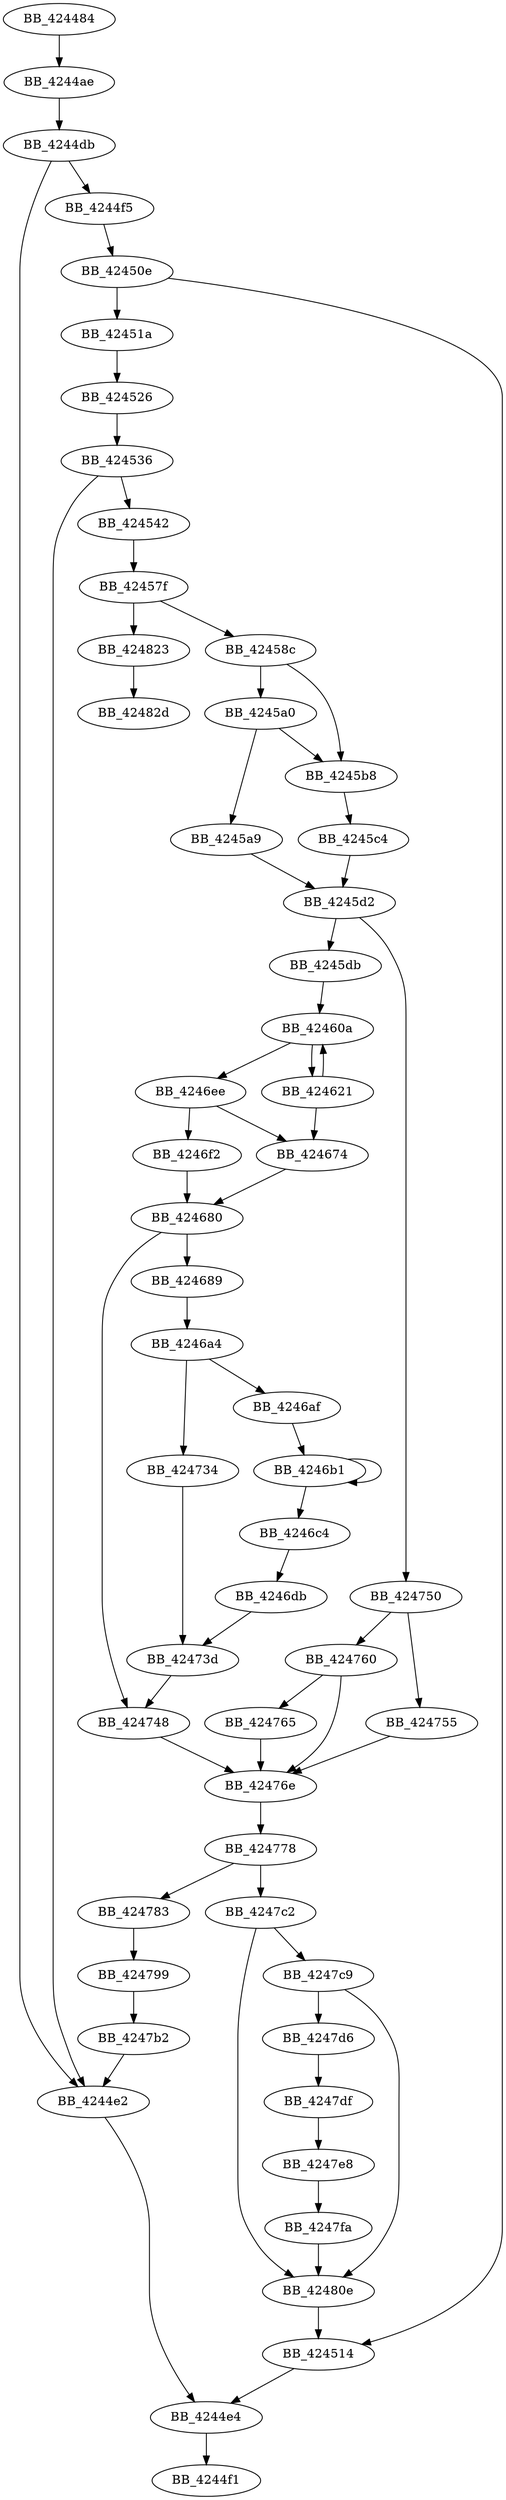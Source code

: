 DiGraph __wsetlocale_set_cat{
BB_424484->BB_4244ae
BB_4244ae->BB_4244db
BB_4244db->BB_4244e2
BB_4244db->BB_4244f5
BB_4244e2->BB_4244e4
BB_4244e4->BB_4244f1
BB_4244f5->BB_42450e
BB_42450e->BB_424514
BB_42450e->BB_42451a
BB_424514->BB_4244e4
BB_42451a->BB_424526
BB_424526->BB_424536
BB_424536->BB_4244e2
BB_424536->BB_424542
BB_424542->BB_42457f
BB_42457f->BB_42458c
BB_42457f->BB_424823
BB_42458c->BB_4245a0
BB_42458c->BB_4245b8
BB_4245a0->BB_4245a9
BB_4245a0->BB_4245b8
BB_4245a9->BB_4245d2
BB_4245b8->BB_4245c4
BB_4245c4->BB_4245d2
BB_4245d2->BB_4245db
BB_4245d2->BB_424750
BB_4245db->BB_42460a
BB_42460a->BB_424621
BB_42460a->BB_4246ee
BB_424621->BB_42460a
BB_424621->BB_424674
BB_424674->BB_424680
BB_424680->BB_424689
BB_424680->BB_424748
BB_424689->BB_4246a4
BB_4246a4->BB_4246af
BB_4246a4->BB_424734
BB_4246af->BB_4246b1
BB_4246b1->BB_4246b1
BB_4246b1->BB_4246c4
BB_4246c4->BB_4246db
BB_4246db->BB_42473d
BB_4246ee->BB_424674
BB_4246ee->BB_4246f2
BB_4246f2->BB_424680
BB_424734->BB_42473d
BB_42473d->BB_424748
BB_424748->BB_42476e
BB_424750->BB_424755
BB_424750->BB_424760
BB_424755->BB_42476e
BB_424760->BB_424765
BB_424760->BB_42476e
BB_424765->BB_42476e
BB_42476e->BB_424778
BB_424778->BB_424783
BB_424778->BB_4247c2
BB_424783->BB_424799
BB_424799->BB_4247b2
BB_4247b2->BB_4244e2
BB_4247c2->BB_4247c9
BB_4247c2->BB_42480e
BB_4247c9->BB_4247d6
BB_4247c9->BB_42480e
BB_4247d6->BB_4247df
BB_4247df->BB_4247e8
BB_4247e8->BB_4247fa
BB_4247fa->BB_42480e
BB_42480e->BB_424514
BB_424823->BB_42482d
}

